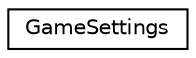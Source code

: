 digraph "Graphical Class Hierarchy"
{
 // LATEX_PDF_SIZE
  edge [fontname="Helvetica",fontsize="10",labelfontname="Helvetica",labelfontsize="10"];
  node [fontname="Helvetica",fontsize="10",shape=record];
  rankdir="LR";
  Node0 [label="GameSettings",height=0.2,width=0.4,color="black", fillcolor="white", style="filled",URL="$class_game_settings.html",tooltip="Class for grouping parameters for the creation of class Game."];
}

